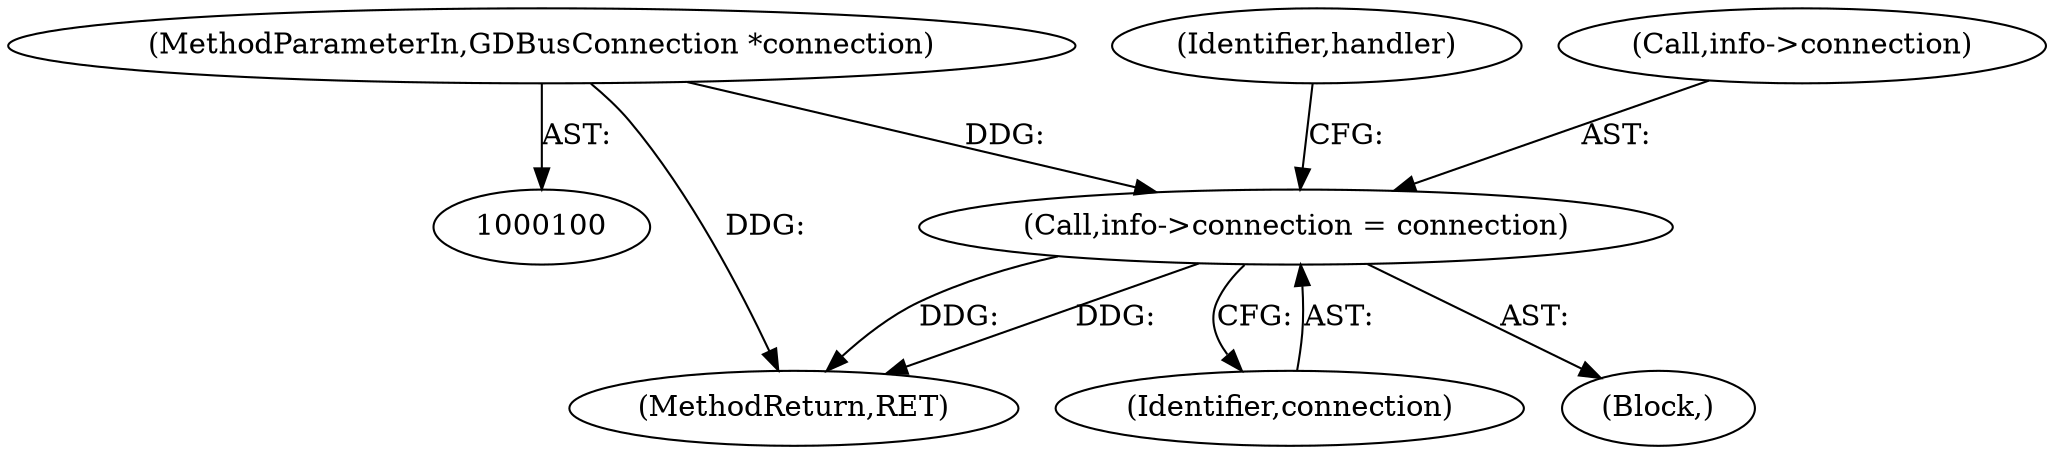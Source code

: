 digraph "0_tcmu-runner_bb80e9c7a798f035768260ebdadffb6eb0786178@API" {
"1000121" [label="(Call,info->connection = connection)"];
"1000101" [label="(MethodParameterIn,GDBusConnection *connection)"];
"1000127" [label="(Identifier,handler)"];
"1000101" [label="(MethodParameterIn,GDBusConnection *connection)"];
"1000145" [label="(MethodReturn,RET)"];
"1000122" [label="(Call,info->connection)"];
"1000121" [label="(Call,info->connection = connection)"];
"1000125" [label="(Identifier,connection)"];
"1000120" [label="(Block,)"];
"1000121" -> "1000120"  [label="AST: "];
"1000121" -> "1000125"  [label="CFG: "];
"1000122" -> "1000121"  [label="AST: "];
"1000125" -> "1000121"  [label="AST: "];
"1000127" -> "1000121"  [label="CFG: "];
"1000121" -> "1000145"  [label="DDG: "];
"1000121" -> "1000145"  [label="DDG: "];
"1000101" -> "1000121"  [label="DDG: "];
"1000101" -> "1000100"  [label="AST: "];
"1000101" -> "1000145"  [label="DDG: "];
}
